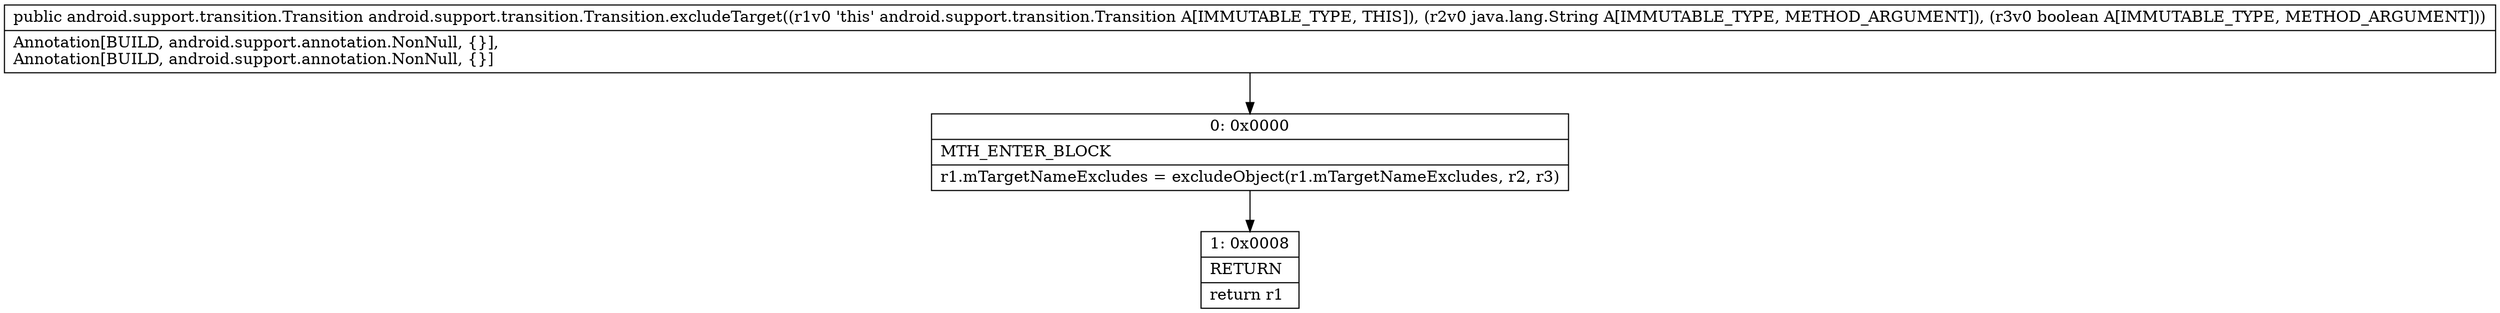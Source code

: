 digraph "CFG forandroid.support.transition.Transition.excludeTarget(Ljava\/lang\/String;Z)Landroid\/support\/transition\/Transition;" {
Node_0 [shape=record,label="{0\:\ 0x0000|MTH_ENTER_BLOCK\l|r1.mTargetNameExcludes = excludeObject(r1.mTargetNameExcludes, r2, r3)\l}"];
Node_1 [shape=record,label="{1\:\ 0x0008|RETURN\l|return r1\l}"];
MethodNode[shape=record,label="{public android.support.transition.Transition android.support.transition.Transition.excludeTarget((r1v0 'this' android.support.transition.Transition A[IMMUTABLE_TYPE, THIS]), (r2v0 java.lang.String A[IMMUTABLE_TYPE, METHOD_ARGUMENT]), (r3v0 boolean A[IMMUTABLE_TYPE, METHOD_ARGUMENT]))  | Annotation[BUILD, android.support.annotation.NonNull, \{\}], \lAnnotation[BUILD, android.support.annotation.NonNull, \{\}]\l}"];
MethodNode -> Node_0;
Node_0 -> Node_1;
}

